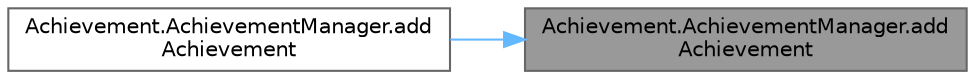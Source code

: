 digraph "Achievement.AchievementManager.addAchievement"
{
 // LATEX_PDF_SIZE
  bgcolor="transparent";
  edge [fontname=Helvetica,fontsize=10,labelfontname=Helvetica,labelfontsize=10];
  node [fontname=Helvetica,fontsize=10,shape=box,height=0.2,width=0.4];
  rankdir="RL";
  Node1 [id="Node000001",label="Achievement.AchievementManager.add\lAchievement",height=0.2,width=0.4,color="gray40", fillcolor="grey60", style="filled", fontcolor="black",tooltip=" "];
  Node1 -> Node2 [id="edge1_Node000001_Node000002",dir="back",color="steelblue1",style="solid",tooltip=" "];
  Node2 [id="Node000002",label="Achievement.AchievementManager.add\lAchievement",height=0.2,width=0.4,color="grey40", fillcolor="white", style="filled",URL="$class_achievement_1_1_achievement_manager.html#af64bbce74b5381f4f6f652bc0d11943c",tooltip=" "];
}
